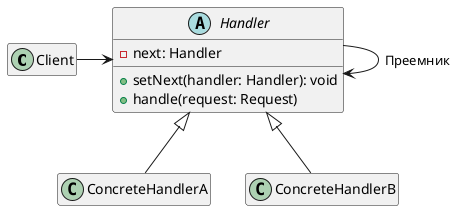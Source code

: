 @startuml chain
hide empty members
class Client{}

abstract class Handler {
    -next: Handler
    +setNext(handler: Handler): void
    +handle(request: Request)
}

class ConcreteHandlerA extends Handler {}
class ConcreteHandlerB extends Handler {}

Client -> Handler
Handler -> Handler : Преемник
@enduml
